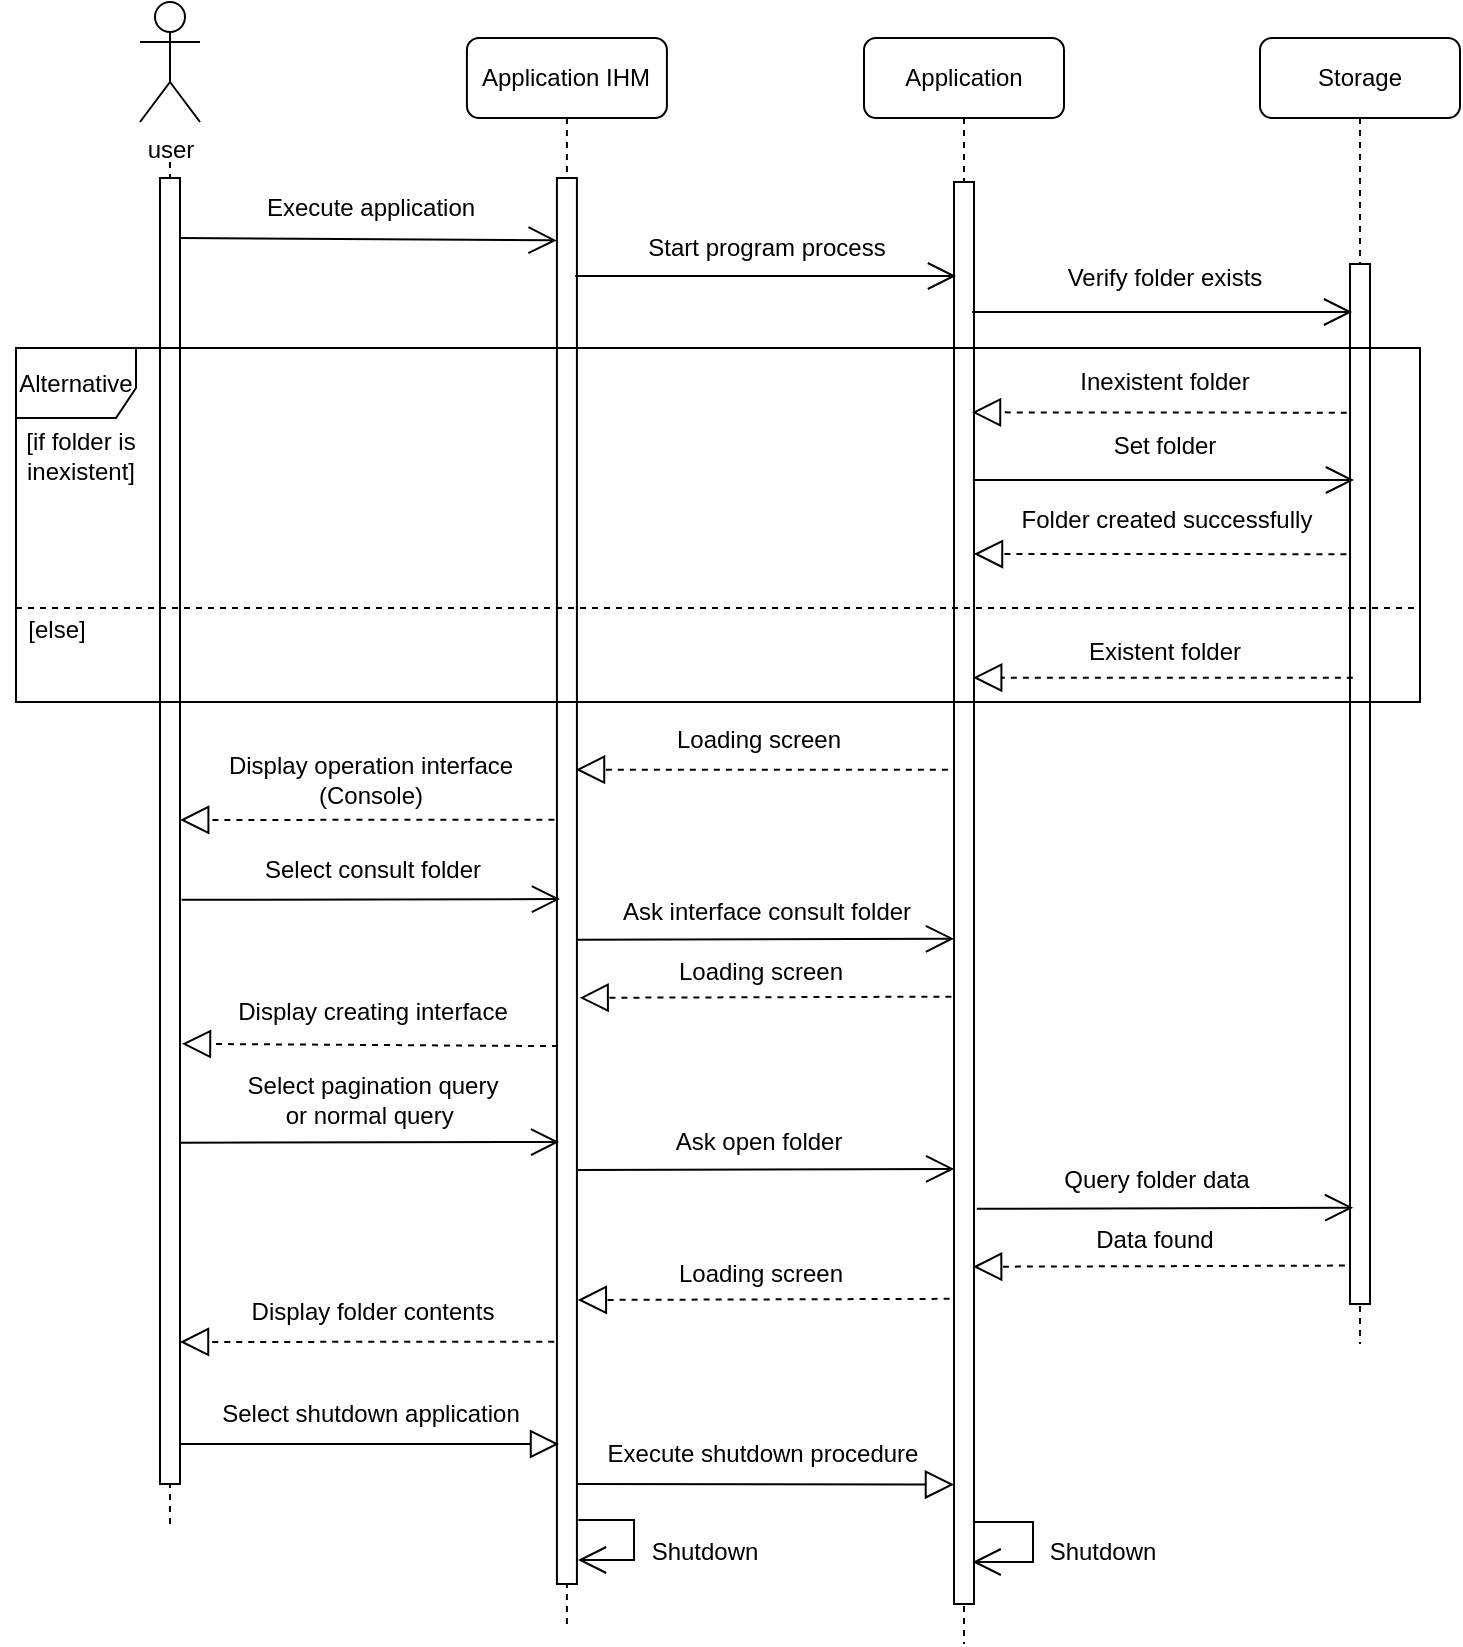 <mxfile version="20.5.3" type="github">
  <diagram id="kgpKYQtTHZ0yAKxKKP6v" name="Page-1">
    <mxGraphModel dx="292" dy="158" grid="1" gridSize="10" guides="1" tooltips="1" connect="1" arrows="1" fold="1" page="1" pageScale="1" pageWidth="850" pageHeight="1100" math="0" shadow="0">
      <root>
        <mxCell id="0" />
        <mxCell id="1" parent="0" />
        <mxCell id="kjz46jC-KRS-D13TOAtf-16" value="" style="endArrow=none;dashed=1;html=1;rounded=1;" parent="1" edge="1">
          <mxGeometry width="50" height="50" relative="1" as="geometry">
            <mxPoint x="115" y="820" as="sourcePoint" />
            <mxPoint x="115" y="137" as="targetPoint" />
          </mxGeometry>
        </mxCell>
        <mxCell id="kjz46jC-KRS-D13TOAtf-8" value="&lt;span style=&quot;&quot;&gt;Application IHM&lt;/span&gt;" style="shape=umlLifeline;perimeter=lifelinePerimeter;whiteSpace=wrap;html=1;container=0;collapsible=0;recursiveResize=0;outlineConnect=0;rounded=1;" parent="1" vertex="1">
          <mxGeometry x="263.46" y="77" width="100" height="793" as="geometry" />
        </mxCell>
        <mxCell id="kjz46jC-KRS-D13TOAtf-9" value="user" style="shape=umlActor;verticalLabelPosition=bottom;verticalAlign=top;html=1;rounded=1;" parent="1" vertex="1">
          <mxGeometry x="100" y="59" width="30" height="60" as="geometry" />
        </mxCell>
        <mxCell id="kjz46jC-KRS-D13TOAtf-10" value="&lt;span style=&quot;&quot;&gt;Application&lt;/span&gt;" style="shape=umlLifeline;perimeter=lifelinePerimeter;whiteSpace=wrap;html=1;container=0;collapsible=0;recursiveResize=0;outlineConnect=0;rounded=1;" parent="1" vertex="1">
          <mxGeometry x="462" y="77" width="100" height="803" as="geometry" />
        </mxCell>
        <mxCell id="kjz46jC-KRS-D13TOAtf-11" value="&lt;span style=&quot;&quot;&gt;Storage&lt;/span&gt;" style="shape=umlLifeline;perimeter=lifelinePerimeter;whiteSpace=wrap;html=1;container=0;collapsible=0;recursiveResize=0;outlineConnect=0;rounded=1;" parent="1" vertex="1">
          <mxGeometry x="660" y="77" width="100" height="653" as="geometry" />
        </mxCell>
        <mxCell id="kjz46jC-KRS-D13TOAtf-12" value="" style="html=1;points=[];perimeter=orthogonalPerimeter;rounded=0;glass=0;labelBackgroundColor=none;fillStyle=auto;" parent="1" vertex="1">
          <mxGeometry x="110" y="147" width="10" height="653" as="geometry" />
        </mxCell>
        <mxCell id="kjz46jC-KRS-D13TOAtf-13" value="" style="html=1;points=[];perimeter=orthogonalPerimeter;rounded=0;glass=0;labelBackgroundColor=none;fillStyle=auto;" parent="1" vertex="1">
          <mxGeometry x="308.46" y="147" width="10" height="703" as="geometry" />
        </mxCell>
        <mxCell id="kjz46jC-KRS-D13TOAtf-14" value="" style="html=1;points=[];perimeter=orthogonalPerimeter;rounded=0;glass=0;labelBackgroundColor=none;fillStyle=auto;" parent="1" vertex="1">
          <mxGeometry x="507" y="149" width="10" height="711" as="geometry" />
        </mxCell>
        <mxCell id="kjz46jC-KRS-D13TOAtf-15" value="" style="html=1;points=[];perimeter=orthogonalPerimeter;rounded=0;glass=0;labelBackgroundColor=none;fillStyle=auto;" parent="1" vertex="1">
          <mxGeometry x="705" y="190" width="10" height="520" as="geometry" />
        </mxCell>
        <mxCell id="kjz46jC-KRS-D13TOAtf-17" value="" style="endArrow=block;dashed=1;endFill=0;endSize=12;html=1;rounded=1;exitX=-0.161;exitY=0.058;exitDx=0;exitDy=0;exitPerimeter=0;" parent="1" edge="1">
          <mxGeometry width="160" relative="1" as="geometry">
            <mxPoint x="703.39" y="264.35" as="sourcePoint" />
            <mxPoint x="516.0" y="264.17" as="targetPoint" />
          </mxGeometry>
        </mxCell>
        <mxCell id="kjz46jC-KRS-D13TOAtf-18" value="" style="endArrow=block;dashed=1;endFill=0;endSize=12;html=1;rounded=1;" parent="1" edge="1">
          <mxGeometry width="160" relative="1" as="geometry">
            <mxPoint x="503.92" y="442.83" as="sourcePoint" />
            <mxPoint x="318" y="442.83" as="targetPoint" />
          </mxGeometry>
        </mxCell>
        <mxCell id="kjz46jC-KRS-D13TOAtf-19" value="" style="endArrow=open;endFill=1;endSize=12;html=1;rounded=1;targetPerimeterSpacing=-4;sourcePerimeterSpacing=3;" parent="1" edge="1">
          <mxGeometry width="160" relative="1" as="geometry">
            <mxPoint x="517" y="298.0" as="sourcePoint" />
            <mxPoint x="707" y="298.0" as="targetPoint" />
          </mxGeometry>
        </mxCell>
        <mxCell id="kjz46jC-KRS-D13TOAtf-20" value="" style="endArrow=block;dashed=1;endFill=0;endSize=12;html=1;rounded=1;targetPerimeterSpacing=-4;sourcePerimeterSpacing=3;" parent="1" edge="1">
          <mxGeometry width="160" relative="1" as="geometry">
            <mxPoint x="706.42" y="396.83" as="sourcePoint" />
            <mxPoint x="516.587" y="396.83" as="targetPoint" />
          </mxGeometry>
        </mxCell>
        <mxCell id="kjz46jC-KRS-D13TOAtf-21" value="Execute application" style="text;html=1;align=center;verticalAlign=middle;resizable=0;points=[];autosize=1;strokeColor=none;fillColor=none;rounded=1;" parent="1" vertex="1">
          <mxGeometry x="150" y="147" width="130" height="30" as="geometry" />
        </mxCell>
        <mxCell id="kjz46jC-KRS-D13TOAtf-22" value="" style="endArrow=open;endFill=1;endSize=12;html=1;rounded=1;entryX=-0.015;entryY=0.014;entryDx=0;entryDy=0;entryPerimeter=0;" parent="1" edge="1">
          <mxGeometry width="160" relative="1" as="geometry">
            <mxPoint x="120" y="177" as="sourcePoint" />
            <mxPoint x="308.31" y="178.192" as="targetPoint" />
          </mxGeometry>
        </mxCell>
        <mxCell id="kjz46jC-KRS-D13TOAtf-23" value="Start program process" style="text;html=1;align=center;verticalAlign=middle;resizable=0;points=[];autosize=1;strokeColor=none;fillColor=none;rounded=1;" parent="1" vertex="1">
          <mxGeometry x="343" y="167" width="140" height="30" as="geometry" />
        </mxCell>
        <mxCell id="kjz46jC-KRS-D13TOAtf-24" value="" style="endArrow=open;endFill=1;endSize=12;html=1;rounded=1;exitX=0.913;exitY=0.022;exitDx=0;exitDy=0;exitPerimeter=0;" parent="1" edge="1">
          <mxGeometry width="160" relative="1" as="geometry">
            <mxPoint x="317.59" y="196.016" as="sourcePoint" />
            <mxPoint x="508" y="196" as="targetPoint" />
          </mxGeometry>
        </mxCell>
        <mxCell id="kjz46jC-KRS-D13TOAtf-25" value="" style="endArrow=block;dashed=1;endFill=0;endSize=12;html=1;rounded=1;exitX=-0.125;exitY=0.144;exitDx=0;exitDy=0;exitPerimeter=0;" parent="1" edge="1">
          <mxGeometry width="160" relative="1" as="geometry">
            <mxPoint x="307.21" y="467.832" as="sourcePoint" />
            <mxPoint x="120.087" y="468" as="targetPoint" />
          </mxGeometry>
        </mxCell>
        <mxCell id="kjz46jC-KRS-D13TOAtf-26" value="Verify folder exists" style="text;html=1;align=center;verticalAlign=middle;resizable=0;points=[];autosize=1;strokeColor=none;fillColor=none;rounded=1;" parent="1" vertex="1">
          <mxGeometry x="551.5" y="182" width="120" height="30" as="geometry" />
        </mxCell>
        <mxCell id="kjz46jC-KRS-D13TOAtf-27" value="Alternative" style="shape=umlFrame;whiteSpace=wrap;html=1;width=60;height=35;" parent="1" vertex="1">
          <mxGeometry x="38" y="232" width="702" height="177" as="geometry" />
        </mxCell>
        <mxCell id="kjz46jC-KRS-D13TOAtf-28" value="Loading screen" style="text;html=1;align=center;verticalAlign=middle;resizable=0;points=[];autosize=1;strokeColor=none;fillColor=none;rounded=1;" parent="1" vertex="1">
          <mxGeometry x="354.0" y="413" width="110" height="30" as="geometry" />
        </mxCell>
        <mxCell id="kjz46jC-KRS-D13TOAtf-29" value="[if folder is &lt;br&gt;inexistent]" style="text;html=1;align=center;verticalAlign=middle;resizable=0;points=[];autosize=1;strokeColor=none;fillColor=none;" parent="1" vertex="1">
          <mxGeometry x="30" y="266" width="80" height="40" as="geometry" />
        </mxCell>
        <mxCell id="kjz46jC-KRS-D13TOAtf-30" value="[else]" style="text;html=1;align=center;verticalAlign=middle;resizable=0;points=[];autosize=1;strokeColor=none;fillColor=none;" parent="1" vertex="1">
          <mxGeometry x="33" y="358" width="50" height="30" as="geometry" />
        </mxCell>
        <mxCell id="kjz46jC-KRS-D13TOAtf-31" value="Inexistent folder" style="text;html=1;align=center;verticalAlign=middle;resizable=0;points=[];autosize=1;strokeColor=none;fillColor=none;rounded=1;" parent="1" vertex="1">
          <mxGeometry x="557.0" y="234.17" width="110" height="30" as="geometry" />
        </mxCell>
        <mxCell id="kjz46jC-KRS-D13TOAtf-32" value="" style="line;strokeWidth=1;fillColor=none;align=left;verticalAlign=middle;spacingTop=-1;spacingLeft=3;spacingRight=3;rotatable=0;labelPosition=right;points=[];portConstraint=eastwest;dashed=1;" parent="1" vertex="1">
          <mxGeometry x="38" y="358" width="700" height="8" as="geometry" />
        </mxCell>
        <mxCell id="kjz46jC-KRS-D13TOAtf-33" value="Set folder" style="text;html=1;align=center;verticalAlign=middle;resizable=0;points=[];autosize=1;strokeColor=none;fillColor=none;rounded=1;" parent="1" vertex="1">
          <mxGeometry x="577.42" y="266" width="70" height="30" as="geometry" />
        </mxCell>
        <mxCell id="kjz46jC-KRS-D13TOAtf-34" value="Existent folder" style="text;html=1;align=center;verticalAlign=middle;resizable=0;points=[];autosize=1;strokeColor=none;fillColor=none;rounded=1;" parent="1" vertex="1">
          <mxGeometry x="561.5" y="369" width="100" height="30" as="geometry" />
        </mxCell>
        <mxCell id="kjz46jC-KRS-D13TOAtf-35" value="Display operation interface&lt;br&gt;(Console)" style="text;html=1;align=center;verticalAlign=middle;resizable=0;points=[];autosize=1;strokeColor=none;fillColor=none;rounded=1;" parent="1" vertex="1">
          <mxGeometry x="130" y="428" width="170" height="40" as="geometry" />
        </mxCell>
        <mxCell id="kjz46jC-KRS-D13TOAtf-36" value="" style="endArrow=open;endFill=1;endSize=12;html=1;rounded=1;targetPerimeterSpacing=-4;sourcePerimeterSpacing=3;" parent="1" edge="1">
          <mxGeometry width="160" relative="1" as="geometry">
            <mxPoint x="516.08" y="214" as="sourcePoint" />
            <mxPoint x="706.08" y="214" as="targetPoint" />
          </mxGeometry>
        </mxCell>
        <mxCell id="kjz46jC-KRS-D13TOAtf-37" value="" style="endArrow=block;dashed=1;endFill=0;endSize=12;html=1;rounded=1;targetPerimeterSpacing=-4;sourcePerimeterSpacing=4;jumpSize=7;exitX=0.12;exitY=0.279;exitDx=0;exitDy=0;exitPerimeter=0;" parent="1" edge="1">
          <mxGeometry width="160" relative="1" as="geometry">
            <mxPoint x="703.2" y="335.08" as="sourcePoint" />
            <mxPoint x="517" y="335" as="targetPoint" />
          </mxGeometry>
        </mxCell>
        <mxCell id="kjz46jC-KRS-D13TOAtf-38" value="Folder created successfully" style="text;html=1;align=center;verticalAlign=middle;resizable=0;points=[];autosize=1;strokeColor=none;fillColor=none;rounded=1;" parent="1" vertex="1">
          <mxGeometry x="527.5" y="303.0" width="170" height="30" as="geometry" />
        </mxCell>
        <mxCell id="kjz46jC-KRS-D13TOAtf-39" value="Loading screen" style="text;html=1;align=center;verticalAlign=middle;resizable=0;points=[];autosize=1;strokeColor=none;fillColor=none;rounded=1;" parent="1" vertex="1">
          <mxGeometry x="355.34" y="680" width="110" height="30" as="geometry" />
        </mxCell>
        <mxCell id="kjz46jC-KRS-D13TOAtf-40" value="" style="endArrow=block;dashed=1;endFill=0;endSize=12;html=1;rounded=1;exitX=-0.211;exitY=0.186;exitDx=0;exitDy=0;exitPerimeter=0;" parent="1" edge="1">
          <mxGeometry width="160" relative="1" as="geometry">
            <mxPoint x="504.81" y="707.408" as="sourcePoint" />
            <mxPoint x="318.92" y="708" as="targetPoint" />
          </mxGeometry>
        </mxCell>
        <mxCell id="kjz46jC-KRS-D13TOAtf-43" value="Select pagination query&lt;br&gt;or normal query&amp;nbsp;" style="text;html=1;align=center;verticalAlign=middle;resizable=0;points=[];autosize=1;strokeColor=none;fillColor=none;rounded=1;" parent="1" vertex="1">
          <mxGeometry x="140.83" y="588" width="150" height="40" as="geometry" />
        </mxCell>
        <mxCell id="kjz46jC-KRS-D13TOAtf-45" value="" style="endArrow=open;endFill=1;endSize=12;html=1;rounded=1;entryX=-0.083;entryY=0.173;entryDx=0;entryDy=0;entryPerimeter=0;" parent="1" edge="1">
          <mxGeometry width="160" relative="1" as="geometry">
            <mxPoint x="318.92" y="643" as="sourcePoint" />
            <mxPoint x="507.09" y="642.444" as="targetPoint" />
          </mxGeometry>
        </mxCell>
        <mxCell id="kjz46jC-KRS-D13TOAtf-46" value="Ask open folder" style="text;html=1;align=center;verticalAlign=middle;resizable=0;points=[];autosize=1;strokeColor=none;fillColor=none;rounded=1;" parent="1" vertex="1">
          <mxGeometry x="354.0" y="614" width="110" height="30" as="geometry" />
        </mxCell>
        <mxCell id="kjz46jC-KRS-D13TOAtf-48" value="" style="endArrow=open;endFill=1;endSize=12;html=1;rounded=1;entryX=0.071;entryY=0.165;entryDx=0;entryDy=0;entryPerimeter=0;" parent="1" edge="1">
          <mxGeometry width="160" relative="1" as="geometry">
            <mxPoint x="120.41" y="629.38" as="sourcePoint" />
            <mxPoint x="309.58" y="629" as="targetPoint" />
          </mxGeometry>
        </mxCell>
        <mxCell id="kjz46jC-KRS-D13TOAtf-49" value="" style="endArrow=block;dashed=1;endFill=0;endSize=12;html=1;rounded=1;exitX=-0.125;exitY=0.144;exitDx=0;exitDy=0;exitPerimeter=0;" parent="1" edge="1">
          <mxGeometry width="160" relative="1" as="geometry">
            <mxPoint x="307.12" y="728.832" as="sourcePoint" />
            <mxPoint x="119.997" y="729" as="targetPoint" />
          </mxGeometry>
        </mxCell>
        <mxCell id="kjz46jC-KRS-D13TOAtf-50" value="Display folder contents" style="text;html=1;align=center;verticalAlign=middle;resizable=0;points=[];autosize=1;strokeColor=none;fillColor=none;rounded=1;" parent="1" vertex="1">
          <mxGeometry x="145.83" y="699" width="140" height="30" as="geometry" />
        </mxCell>
        <mxCell id="kjz46jC-KRS-D13TOAtf-51" value="" style="endArrow=block;endFill=0;endSize=12;html=1;rounded=1;entryX=-0.002;entryY=0.916;entryDx=0;entryDy=0;entryPerimeter=0;" parent="1" edge="1" target="kjz46jC-KRS-D13TOAtf-14">
          <mxGeometry width="160" relative="1" as="geometry">
            <mxPoint x="318.25" y="800" as="sourcePoint" />
            <mxPoint x="508.16" y="801.212" as="targetPoint" />
          </mxGeometry>
        </mxCell>
        <mxCell id="kjz46jC-KRS-D13TOAtf-52" value="" style="endArrow=block;endFill=0;endSize=12;html=1;rounded=1;" parent="1" edge="1">
          <mxGeometry width="160" relative="1" as="geometry">
            <mxPoint x="120.0" y="780" as="sourcePoint" />
            <mxPoint x="309.5" y="780" as="targetPoint" />
          </mxGeometry>
        </mxCell>
        <mxCell id="kjz46jC-KRS-D13TOAtf-53" value="Execute shutdown procedure" style="text;html=1;align=center;verticalAlign=middle;resizable=0;points=[];autosize=1;strokeColor=none;fillColor=none;rounded=1;" parent="1" vertex="1">
          <mxGeometry x="321.25" y="770" width="180" height="30" as="geometry" />
        </mxCell>
        <mxCell id="kjz46jC-KRS-D13TOAtf-54" value="Shutdown" style="text;html=1;align=center;verticalAlign=middle;resizable=0;points=[];autosize=1;strokeColor=none;fillColor=none;rounded=1;" parent="1" vertex="1">
          <mxGeometry x="342.41" y="819" width="80" height="30" as="geometry" />
        </mxCell>
        <mxCell id="kjz46jC-KRS-D13TOAtf-55" value="" style="endArrow=open;endFill=1;endSize=12;html=1;rounded=0;" parent="1" edge="1">
          <mxGeometry width="160" relative="1" as="geometry">
            <mxPoint x="516.5" y="819" as="sourcePoint" />
            <mxPoint x="516.31" y="839" as="targetPoint" />
            <Array as="points">
              <mxPoint x="546.5" y="819" />
              <mxPoint x="546.5" y="839" />
            </Array>
          </mxGeometry>
        </mxCell>
        <mxCell id="kjz46jC-KRS-D13TOAtf-56" value="Shutdown" style="text;html=1;align=center;verticalAlign=middle;resizable=0;points=[];autosize=1;strokeColor=none;fillColor=none;rounded=1;" parent="1" vertex="1">
          <mxGeometry x="541.08" y="819" width="80" height="30" as="geometry" />
        </mxCell>
        <mxCell id="kjz46jC-KRS-D13TOAtf-57" value="Select shutdown application" style="text;html=1;align=center;verticalAlign=middle;resizable=0;points=[];autosize=1;strokeColor=none;fillColor=none;rounded=1;" parent="1" vertex="1">
          <mxGeometry x="130" y="750" width="170" height="30" as="geometry" />
        </mxCell>
        <mxCell id="kjz46jC-KRS-D13TOAtf-58" value="" style="endArrow=open;endFill=1;endSize=12;html=1;rounded=0;" parent="1" edge="1">
          <mxGeometry width="160" relative="1" as="geometry">
            <mxPoint x="319.17" y="818.0" as="sourcePoint" />
            <mxPoint x="319.003" y="838.0" as="targetPoint" />
            <Array as="points">
              <mxPoint x="347" y="818" />
              <mxPoint x="347" y="838" />
            </Array>
          </mxGeometry>
        </mxCell>
        <mxCell id="kjz46jC-KRS-D13TOAtf-59" value="Loading screen" style="text;html=1;align=center;verticalAlign=middle;resizable=0;points=[];autosize=1;strokeColor=none;fillColor=none;rounded=1;" parent="1" vertex="1">
          <mxGeometry x="355.25" y="528.91" width="110" height="30" as="geometry" />
        </mxCell>
        <mxCell id="kjz46jC-KRS-D13TOAtf-60" value="" style="endArrow=block;dashed=1;endFill=0;endSize=12;html=1;rounded=1;exitX=-0.211;exitY=0.186;exitDx=0;exitDy=0;exitPerimeter=0;" parent="1" edge="1">
          <mxGeometry width="160" relative="1" as="geometry">
            <mxPoint x="505.72" y="556.318" as="sourcePoint" />
            <mxPoint x="319.83" y="556.91" as="targetPoint" />
          </mxGeometry>
        </mxCell>
        <mxCell id="kjz46jC-KRS-D13TOAtf-61" value="Select consult folder" style="text;html=1;align=center;verticalAlign=middle;resizable=0;points=[];autosize=1;strokeColor=none;fillColor=none;rounded=1;" parent="1" vertex="1">
          <mxGeometry x="150.83" y="477.91" width="130" height="30" as="geometry" />
        </mxCell>
        <mxCell id="kjz46jC-KRS-D13TOAtf-62" value="" style="endArrow=open;endFill=1;endSize=12;html=1;rounded=1;entryX=0.071;entryY=0.165;entryDx=0;entryDy=0;entryPerimeter=0;" parent="1" edge="1">
          <mxGeometry width="160" relative="1" as="geometry">
            <mxPoint x="120.83" y="507.91" as="sourcePoint" />
            <mxPoint x="310" y="507.53" as="targetPoint" />
          </mxGeometry>
        </mxCell>
        <mxCell id="kjz46jC-KRS-D13TOAtf-63" value="Display creating interface" style="text;html=1;align=center;verticalAlign=middle;resizable=0;points=[];autosize=1;strokeColor=none;fillColor=none;rounded=1;" parent="1" vertex="1">
          <mxGeometry x="135.83" y="548.91" width="160" height="30" as="geometry" />
        </mxCell>
        <mxCell id="kjz46jC-KRS-D13TOAtf-64" value="" style="endArrow=block;dashed=1;endFill=0;endSize=12;html=1;rounded=1;exitX=-0.035;exitY=0.198;exitDx=0;exitDy=0;exitPerimeter=0;" parent="1" edge="1">
          <mxGeometry width="160" relative="1" as="geometry">
            <mxPoint x="309.01" y="581.054" as="sourcePoint" />
            <mxPoint x="120.987" y="579.91" as="targetPoint" />
          </mxGeometry>
        </mxCell>
        <mxCell id="kjz46jC-KRS-D13TOAtf-65" value="" style="endArrow=open;endFill=1;endSize=12;html=1;rounded=1;entryX=-0.083;entryY=0.173;entryDx=0;entryDy=0;entryPerimeter=0;" parent="1" edge="1">
          <mxGeometry width="160" relative="1" as="geometry">
            <mxPoint x="318.83" y="527.91" as="sourcePoint" />
            <mxPoint x="507" y="527.354" as="targetPoint" />
          </mxGeometry>
        </mxCell>
        <mxCell id="kjz46jC-KRS-D13TOAtf-66" value="Ask interface consult folder" style="text;html=1;align=center;verticalAlign=middle;resizable=0;points=[];autosize=1;strokeColor=none;fillColor=none;rounded=1;" parent="1" vertex="1">
          <mxGeometry x="327.83" y="498.91" width="170" height="30" as="geometry" />
        </mxCell>
        <mxCell id="kjz46jC-KRS-D13TOAtf-67" value="" style="endArrow=open;endFill=1;endSize=12;html=1;rounded=1;entryX=-0.083;entryY=0.173;entryDx=0;entryDy=0;entryPerimeter=0;" parent="1" edge="1">
          <mxGeometry width="160" relative="1" as="geometry">
            <mxPoint x="518.41" y="662.38" as="sourcePoint" />
            <mxPoint x="706.58" y="661.824" as="targetPoint" />
          </mxGeometry>
        </mxCell>
        <mxCell id="kjz46jC-KRS-D13TOAtf-68" value="Query folder data" style="text;html=1;align=center;verticalAlign=middle;resizable=0;points=[];autosize=1;strokeColor=none;fillColor=none;rounded=1;" parent="1" vertex="1">
          <mxGeometry x="548.49" y="633.38" width="120" height="30" as="geometry" />
        </mxCell>
        <mxCell id="kjz46jC-KRS-D13TOAtf-69" value="Data found" style="text;html=1;align=center;verticalAlign=middle;resizable=0;points=[];autosize=1;strokeColor=none;fillColor=none;rounded=1;" parent="1" vertex="1">
          <mxGeometry x="566.97" y="663.38" width="80" height="30" as="geometry" />
        </mxCell>
        <mxCell id="kjz46jC-KRS-D13TOAtf-70" value="" style="endArrow=block;dashed=1;endFill=0;endSize=12;html=1;rounded=1;exitX=-0.211;exitY=0.186;exitDx=0;exitDy=0;exitPerimeter=0;" parent="1" edge="1">
          <mxGeometry width="160" relative="1" as="geometry">
            <mxPoint x="702.44" y="690.788" as="sourcePoint" />
            <mxPoint x="516.55" y="691.38" as="targetPoint" />
          </mxGeometry>
        </mxCell>
      </root>
    </mxGraphModel>
  </diagram>
</mxfile>
